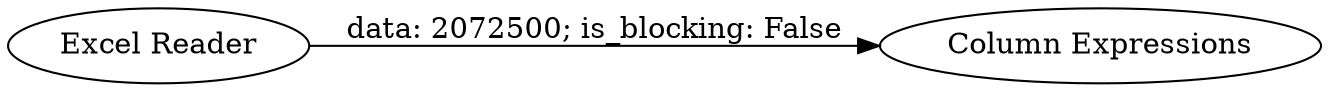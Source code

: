 digraph {
	"321773632022319059_1523" [label="Excel Reader"]
	"321773632022319059_1531" [label="Column Expressions"]
	"321773632022319059_1523" -> "321773632022319059_1531" [label="data: 2072500; is_blocking: False"]
	rankdir=LR
}
